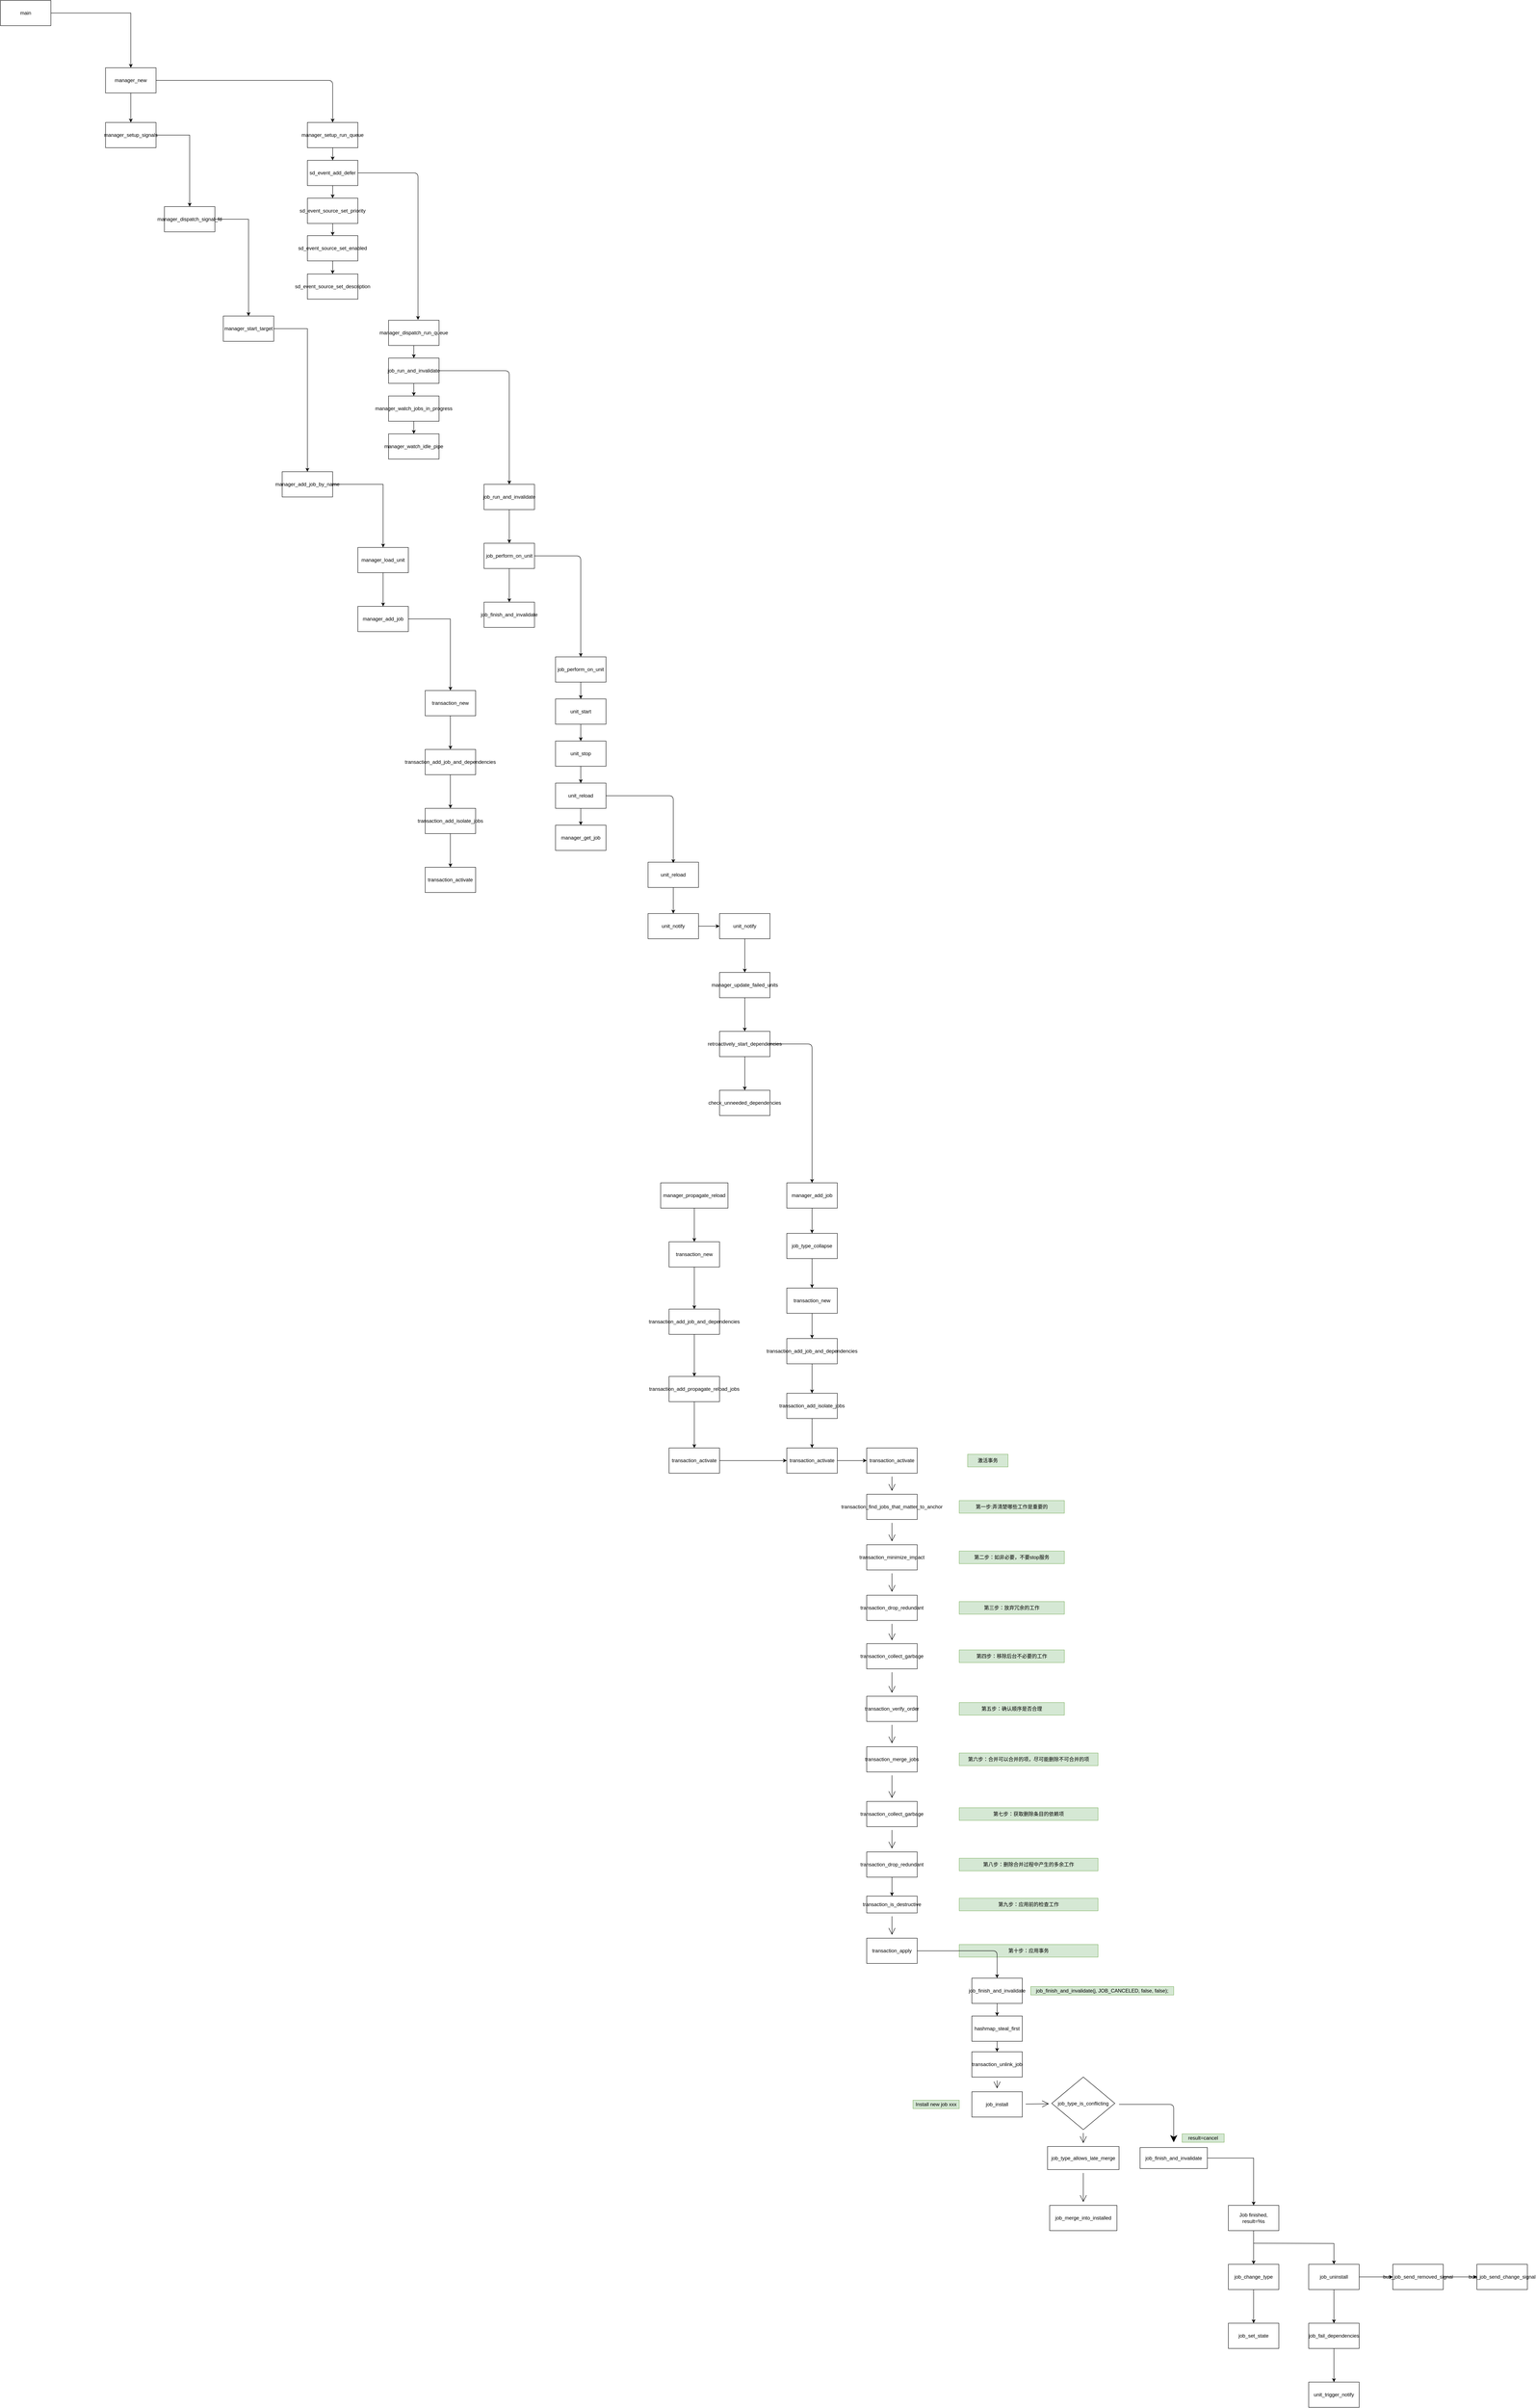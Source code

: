 <mxfile version="15.4.3" type="github">
  <diagram id="u3J0nEyR9mmcrC3utVfK" name="Page-1">
    <mxGraphModel dx="3838" dy="6573" grid="1" gridSize="10" guides="1" tooltips="1" connect="1" arrows="1" fold="1" page="1" pageScale="1" pageWidth="827" pageHeight="1169" math="0" shadow="0">
      <root>
        <mxCell id="0" />
        <mxCell id="1" parent="0" />
        <mxCell id="wi47tMksFWpCLcdsidNM-3" value="" style="edgeStyle=none;curved=1;rounded=0;orthogonalLoop=1;jettySize=auto;html=1;endArrow=open;startSize=14;endSize=14;sourcePerimeterSpacing=8;targetPerimeterSpacing=8;" parent="1" source="wi47tMksFWpCLcdsidNM-1" target="wi47tMksFWpCLcdsidNM-2" edge="1">
          <mxGeometry relative="1" as="geometry" />
        </mxCell>
        <mxCell id="wi47tMksFWpCLcdsidNM-1" value="job_install" style="rounded=0;whiteSpace=wrap;html=1;hachureGap=4;pointerEvents=0;" parent="1" vertex="1">
          <mxGeometry x="440" y="-30" width="120" height="60" as="geometry" />
        </mxCell>
        <mxCell id="wi47tMksFWpCLcdsidNM-39" value="" style="edgeStyle=none;curved=1;rounded=0;orthogonalLoop=1;jettySize=auto;html=1;endArrow=open;startSize=14;endSize=14;sourcePerimeterSpacing=8;targetPerimeterSpacing=8;" parent="1" source="wi47tMksFWpCLcdsidNM-2" target="wi47tMksFWpCLcdsidNM-4" edge="1">
          <mxGeometry relative="1" as="geometry" />
        </mxCell>
        <mxCell id="wi47tMksFWpCLcdsidNM-2" value="job_type_is_conflicting" style="rhombus;whiteSpace=wrap;html=1;rounded=0;hachureGap=4;" parent="1" vertex="1">
          <mxGeometry x="630" y="-65" width="150" height="125" as="geometry" />
        </mxCell>
        <mxCell id="wi47tMksFWpCLcdsidNM-9" value="" style="edgeStyle=none;curved=1;rounded=0;orthogonalLoop=1;jettySize=auto;html=1;endArrow=open;startSize=14;endSize=14;sourcePerimeterSpacing=8;targetPerimeterSpacing=8;" parent="1" source="wi47tMksFWpCLcdsidNM-4" target="wi47tMksFWpCLcdsidNM-8" edge="1">
          <mxGeometry relative="1" as="geometry" />
        </mxCell>
        <mxCell id="wi47tMksFWpCLcdsidNM-4" value="job_type_allows_late_merge" style="whiteSpace=wrap;html=1;rounded=0;hachureGap=4;" parent="1" vertex="1">
          <mxGeometry x="620" y="100" width="170" height="55" as="geometry" />
        </mxCell>
        <mxCell id="fpyFWsjRjBAvYTWWpe3M-3" value="" style="edgeStyle=orthogonalEdgeStyle;rounded=0;orthogonalLoop=1;jettySize=auto;html=1;" edge="1" parent="1" source="wi47tMksFWpCLcdsidNM-6" target="fpyFWsjRjBAvYTWWpe3M-2">
          <mxGeometry relative="1" as="geometry" />
        </mxCell>
        <mxCell id="wi47tMksFWpCLcdsidNM-6" value="&lt;span&gt;job_finish_and_invalidate&lt;/span&gt;" style="whiteSpace=wrap;html=1;rounded=0;hachureGap=4;" parent="1" vertex="1">
          <mxGeometry x="840" y="102.5" width="160" height="50" as="geometry" />
        </mxCell>
        <mxCell id="wi47tMksFWpCLcdsidNM-8" value="job_merge_into_installed" style="whiteSpace=wrap;html=1;rounded=0;hachureGap=4;" parent="1" vertex="1">
          <mxGeometry x="625" y="240" width="160" height="60" as="geometry" />
        </mxCell>
        <mxCell id="wi47tMksFWpCLcdsidNM-10" value="transaction_apply" style="rounded=0;whiteSpace=wrap;html=1;hachureGap=4;pointerEvents=0;" parent="1" vertex="1">
          <mxGeometry x="190" y="-395" width="120" height="60" as="geometry" />
        </mxCell>
        <mxCell id="J5rxAUDVZvESirjsQdw8-9" value="" style="edgeStyle=orthogonalEdgeStyle;rounded=0;orthogonalLoop=1;jettySize=auto;html=1;" parent="1" source="wi47tMksFWpCLcdsidNM-12" target="wi47tMksFWpCLcdsidNM-14" edge="1">
          <mxGeometry relative="1" as="geometry" />
        </mxCell>
        <mxCell id="wi47tMksFWpCLcdsidNM-12" value="hashmap_steal_first" style="rounded=0;whiteSpace=wrap;html=1;hachureGap=4;pointerEvents=0;" parent="1" vertex="1">
          <mxGeometry x="440" y="-210" width="120" height="60" as="geometry" />
        </mxCell>
        <mxCell id="wi47tMksFWpCLcdsidNM-16" value="" style="edgeStyle=none;curved=1;rounded=0;orthogonalLoop=1;jettySize=auto;html=1;endArrow=open;startSize=14;endSize=14;sourcePerimeterSpacing=8;targetPerimeterSpacing=8;" parent="1" source="wi47tMksFWpCLcdsidNM-14" target="wi47tMksFWpCLcdsidNM-1" edge="1">
          <mxGeometry relative="1" as="geometry" />
        </mxCell>
        <mxCell id="wi47tMksFWpCLcdsidNM-14" value="transaction_unlink_job" style="rounded=0;whiteSpace=wrap;html=1;hachureGap=4;pointerEvents=0;" parent="1" vertex="1">
          <mxGeometry x="440" y="-125" width="120" height="60" as="geometry" />
        </mxCell>
        <mxCell id="wi47tMksFWpCLcdsidNM-19" value="" style="edgeStyle=none;curved=1;rounded=0;orthogonalLoop=1;jettySize=auto;html=1;endArrow=open;startSize=14;endSize=14;sourcePerimeterSpacing=8;targetPerimeterSpacing=8;" parent="1" source="wi47tMksFWpCLcdsidNM-17" target="wi47tMksFWpCLcdsidNM-18" edge="1">
          <mxGeometry relative="1" as="geometry" />
        </mxCell>
        <mxCell id="wi47tMksFWpCLcdsidNM-17" value="transaction_activate" style="rounded=0;whiteSpace=wrap;html=1;hachureGap=4;pointerEvents=0;" parent="1" vertex="1">
          <mxGeometry x="190" y="-1560" width="120" height="60" as="geometry" />
        </mxCell>
        <mxCell id="wi47tMksFWpCLcdsidNM-21" value="" style="edgeStyle=none;curved=1;rounded=0;orthogonalLoop=1;jettySize=auto;html=1;endArrow=open;startSize=14;endSize=14;sourcePerimeterSpacing=8;targetPerimeterSpacing=8;" parent="1" source="wi47tMksFWpCLcdsidNM-18" target="wi47tMksFWpCLcdsidNM-20" edge="1">
          <mxGeometry relative="1" as="geometry" />
        </mxCell>
        <mxCell id="wi47tMksFWpCLcdsidNM-18" value="transaction_find_jobs_that_matter_to_anchor" style="rounded=0;whiteSpace=wrap;html=1;hachureGap=4;pointerEvents=0;align=center;" parent="1" vertex="1">
          <mxGeometry x="190" y="-1450" width="120" height="60" as="geometry" />
        </mxCell>
        <mxCell id="wi47tMksFWpCLcdsidNM-24" value="" style="edgeStyle=none;curved=1;rounded=0;orthogonalLoop=1;jettySize=auto;html=1;endArrow=open;startSize=14;endSize=14;sourcePerimeterSpacing=8;targetPerimeterSpacing=8;" parent="1" source="wi47tMksFWpCLcdsidNM-20" target="wi47tMksFWpCLcdsidNM-23" edge="1">
          <mxGeometry relative="1" as="geometry" />
        </mxCell>
        <mxCell id="wi47tMksFWpCLcdsidNM-20" value="transaction_minimize_impact" style="rounded=0;whiteSpace=wrap;html=1;hachureGap=4;pointerEvents=0;align=center;" parent="1" vertex="1">
          <mxGeometry x="190" y="-1330" width="120" height="60" as="geometry" />
        </mxCell>
        <mxCell id="wi47tMksFWpCLcdsidNM-26" value="" style="edgeStyle=none;curved=1;rounded=0;orthogonalLoop=1;jettySize=auto;html=1;endArrow=open;startSize=14;endSize=14;sourcePerimeterSpacing=8;targetPerimeterSpacing=8;" parent="1" source="wi47tMksFWpCLcdsidNM-23" target="wi47tMksFWpCLcdsidNM-25" edge="1">
          <mxGeometry relative="1" as="geometry" />
        </mxCell>
        <mxCell id="wi47tMksFWpCLcdsidNM-23" value="transaction_drop_redundant" style="rounded=0;whiteSpace=wrap;html=1;hachureGap=4;pointerEvents=0;align=center;" parent="1" vertex="1">
          <mxGeometry x="190" y="-1210" width="120" height="60" as="geometry" />
        </mxCell>
        <mxCell id="wi47tMksFWpCLcdsidNM-28" value="" style="edgeStyle=none;curved=1;rounded=0;orthogonalLoop=1;jettySize=auto;html=1;endArrow=open;startSize=14;endSize=14;sourcePerimeterSpacing=8;targetPerimeterSpacing=8;" parent="1" source="wi47tMksFWpCLcdsidNM-25" target="wi47tMksFWpCLcdsidNM-27" edge="1">
          <mxGeometry relative="1" as="geometry" />
        </mxCell>
        <mxCell id="wi47tMksFWpCLcdsidNM-25" value="transaction_collect_garbage" style="rounded=0;whiteSpace=wrap;html=1;hachureGap=4;pointerEvents=0;align=center;" parent="1" vertex="1">
          <mxGeometry x="190" y="-1095" width="120" height="60" as="geometry" />
        </mxCell>
        <mxCell id="wi47tMksFWpCLcdsidNM-30" value="" style="edgeStyle=none;curved=1;rounded=0;orthogonalLoop=1;jettySize=auto;html=1;endArrow=open;startSize=14;endSize=14;sourcePerimeterSpacing=8;targetPerimeterSpacing=8;" parent="1" source="wi47tMksFWpCLcdsidNM-27" target="wi47tMksFWpCLcdsidNM-29" edge="1">
          <mxGeometry relative="1" as="geometry" />
        </mxCell>
        <mxCell id="wi47tMksFWpCLcdsidNM-27" value="transaction_verify_order" style="rounded=0;whiteSpace=wrap;html=1;hachureGap=4;pointerEvents=0;align=center;" parent="1" vertex="1">
          <mxGeometry x="190" y="-970" width="120" height="60" as="geometry" />
        </mxCell>
        <mxCell id="wi47tMksFWpCLcdsidNM-32" value="" style="edgeStyle=none;curved=1;rounded=0;orthogonalLoop=1;jettySize=auto;html=1;endArrow=open;startSize=14;endSize=14;sourcePerimeterSpacing=8;targetPerimeterSpacing=8;" parent="1" source="wi47tMksFWpCLcdsidNM-29" target="wi47tMksFWpCLcdsidNM-31" edge="1">
          <mxGeometry relative="1" as="geometry" />
        </mxCell>
        <mxCell id="wi47tMksFWpCLcdsidNM-29" value="transaction_merge_jobs" style="rounded=0;whiteSpace=wrap;html=1;hachureGap=4;pointerEvents=0;align=center;" parent="1" vertex="1">
          <mxGeometry x="190" y="-850" width="120" height="60" as="geometry" />
        </mxCell>
        <mxCell id="wi47tMksFWpCLcdsidNM-34" value="" style="edgeStyle=none;curved=1;rounded=0;orthogonalLoop=1;jettySize=auto;html=1;endArrow=open;startSize=14;endSize=14;sourcePerimeterSpacing=8;targetPerimeterSpacing=8;" parent="1" source="wi47tMksFWpCLcdsidNM-31" target="wi47tMksFWpCLcdsidNM-33" edge="1">
          <mxGeometry relative="1" as="geometry" />
        </mxCell>
        <mxCell id="wi47tMksFWpCLcdsidNM-31" value="transaction_collect_garbage" style="rounded=0;whiteSpace=wrap;html=1;hachureGap=4;pointerEvents=0;align=center;" parent="1" vertex="1">
          <mxGeometry x="190" y="-720" width="120" height="60" as="geometry" />
        </mxCell>
        <mxCell id="J5rxAUDVZvESirjsQdw8-98" value="" style="edgeStyle=orthogonalEdgeStyle;rounded=0;orthogonalLoop=1;jettySize=auto;html=1;" parent="1" source="wi47tMksFWpCLcdsidNM-33" target="wi47tMksFWpCLcdsidNM-37" edge="1">
          <mxGeometry relative="1" as="geometry" />
        </mxCell>
        <mxCell id="wi47tMksFWpCLcdsidNM-33" value="transaction_drop_redundant" style="rounded=0;whiteSpace=wrap;html=1;hachureGap=4;pointerEvents=0;align=center;" parent="1" vertex="1">
          <mxGeometry x="190" y="-600" width="120" height="60" as="geometry" />
        </mxCell>
        <mxCell id="wi47tMksFWpCLcdsidNM-38" value="" style="edgeStyle=none;curved=1;rounded=0;orthogonalLoop=1;jettySize=auto;html=1;endArrow=open;startSize=14;endSize=14;sourcePerimeterSpacing=8;targetPerimeterSpacing=8;" parent="1" source="wi47tMksFWpCLcdsidNM-37" target="wi47tMksFWpCLcdsidNM-10" edge="1">
          <mxGeometry relative="1" as="geometry" />
        </mxCell>
        <mxCell id="wi47tMksFWpCLcdsidNM-37" value="transaction_is_destructive" style="rounded=0;whiteSpace=wrap;html=1;hachureGap=4;pointerEvents=0;align=center;" parent="1" vertex="1">
          <mxGeometry x="190" y="-495" width="120" height="40" as="geometry" />
        </mxCell>
        <mxCell id="wi47tMksFWpCLcdsidNM-43" value="" style="endArrow=classic;html=1;startSize=14;endSize=14;sourcePerimeterSpacing=8;targetPerimeterSpacing=8;" parent="1" edge="1">
          <mxGeometry width="50" height="50" relative="1" as="geometry">
            <mxPoint x="790" as="sourcePoint" />
            <mxPoint x="920" y="90" as="targetPoint" />
            <Array as="points">
              <mxPoint x="920" />
            </Array>
          </mxGeometry>
        </mxCell>
        <mxCell id="J5rxAUDVZvESirjsQdw8-16" value="" style="edgeStyle=orthogonalEdgeStyle;rounded=0;orthogonalLoop=1;jettySize=auto;html=1;" parent="1" source="wi47tMksFWpCLcdsidNM-44" target="J5rxAUDVZvESirjsQdw8-15" edge="1">
          <mxGeometry relative="1" as="geometry" />
        </mxCell>
        <mxCell id="wi47tMksFWpCLcdsidNM-44" value="manager_add_job" style="rounded=0;whiteSpace=wrap;html=1;hachureGap=4;pointerEvents=0;align=center;" parent="1" vertex="1">
          <mxGeometry y="-2190" width="120" height="60" as="geometry" />
        </mxCell>
        <mxCell id="J5rxAUDVZvESirjsQdw8-3" value="result=cancel" style="text;html=1;strokeColor=#82b366;fillColor=#d5e8d4;align=center;verticalAlign=middle;whiteSpace=wrap;rounded=0;" parent="1" vertex="1">
          <mxGeometry x="940" y="70" width="100" height="20" as="geometry" />
        </mxCell>
        <mxCell id="J5rxAUDVZvESirjsQdw8-4" value="Install new job xxx" style="text;html=1;strokeColor=#82b366;fillColor=#d5e8d4;align=center;verticalAlign=middle;whiteSpace=wrap;rounded=0;" parent="1" vertex="1">
          <mxGeometry x="300" y="-10" width="110" height="20" as="geometry" />
        </mxCell>
        <mxCell id="J5rxAUDVZvESirjsQdw8-5" value="job_finish_and_invalidate" style="rounded=0;whiteSpace=wrap;html=1;" parent="1" vertex="1">
          <mxGeometry x="440" y="-300" width="120" height="60" as="geometry" />
        </mxCell>
        <mxCell id="J5rxAUDVZvESirjsQdw8-11" value="" style="endArrow=classic;html=1;entryX=0.5;entryY=0;entryDx=0;entryDy=0;exitX=0.5;exitY=1;exitDx=0;exitDy=0;" parent="1" source="J5rxAUDVZvESirjsQdw8-5" target="wi47tMksFWpCLcdsidNM-12" edge="1">
          <mxGeometry width="50" height="50" relative="1" as="geometry">
            <mxPoint x="340" y="-180" as="sourcePoint" />
            <mxPoint x="390" y="-230" as="targetPoint" />
          </mxGeometry>
        </mxCell>
        <mxCell id="J5rxAUDVZvESirjsQdw8-12" value="job_finish_and_invalidate(j, JOB_CANCELED, false, false);" style="text;html=1;strokeColor=#82b366;fillColor=#d5e8d4;align=center;verticalAlign=middle;whiteSpace=wrap;rounded=0;" parent="1" vertex="1">
          <mxGeometry x="580" y="-280" width="340" height="20" as="geometry" />
        </mxCell>
        <mxCell id="J5rxAUDVZvESirjsQdw8-27" value="" style="edgeStyle=orthogonalEdgeStyle;rounded=0;orthogonalLoop=1;jettySize=auto;html=1;" parent="1" source="J5rxAUDVZvESirjsQdw8-14" target="J5rxAUDVZvESirjsQdw8-26" edge="1">
          <mxGeometry relative="1" as="geometry" />
        </mxCell>
        <mxCell id="J5rxAUDVZvESirjsQdw8-14" value="manager_propagate_reload" style="rounded=0;whiteSpace=wrap;html=1;" parent="1" vertex="1">
          <mxGeometry x="-300" y="-2190" width="160" height="60" as="geometry" />
        </mxCell>
        <mxCell id="J5rxAUDVZvESirjsQdw8-18" value="" style="edgeStyle=orthogonalEdgeStyle;rounded=0;orthogonalLoop=1;jettySize=auto;html=1;" parent="1" source="J5rxAUDVZvESirjsQdw8-15" target="J5rxAUDVZvESirjsQdw8-17" edge="1">
          <mxGeometry relative="1" as="geometry" />
        </mxCell>
        <mxCell id="J5rxAUDVZvESirjsQdw8-15" value="job_type_collapse" style="whiteSpace=wrap;html=1;rounded=0;hachureGap=4;" parent="1" vertex="1">
          <mxGeometry y="-2070" width="120" height="60" as="geometry" />
        </mxCell>
        <mxCell id="J5rxAUDVZvESirjsQdw8-20" value="" style="edgeStyle=orthogonalEdgeStyle;rounded=0;orthogonalLoop=1;jettySize=auto;html=1;" parent="1" source="J5rxAUDVZvESirjsQdw8-17" target="J5rxAUDVZvESirjsQdw8-19" edge="1">
          <mxGeometry relative="1" as="geometry" />
        </mxCell>
        <mxCell id="J5rxAUDVZvESirjsQdw8-17" value="transaction_new" style="whiteSpace=wrap;html=1;rounded=0;hachureGap=4;" parent="1" vertex="1">
          <mxGeometry y="-1940" width="120" height="60" as="geometry" />
        </mxCell>
        <mxCell id="J5rxAUDVZvESirjsQdw8-22" value="" style="edgeStyle=orthogonalEdgeStyle;rounded=0;orthogonalLoop=1;jettySize=auto;html=1;" parent="1" source="J5rxAUDVZvESirjsQdw8-19" target="J5rxAUDVZvESirjsQdw8-21" edge="1">
          <mxGeometry relative="1" as="geometry" />
        </mxCell>
        <mxCell id="J5rxAUDVZvESirjsQdw8-19" value="transaction_add_job_and_dependencies" style="whiteSpace=wrap;html=1;rounded=0;hachureGap=4;" parent="1" vertex="1">
          <mxGeometry y="-1820" width="120" height="60" as="geometry" />
        </mxCell>
        <mxCell id="J5rxAUDVZvESirjsQdw8-24" value="" style="edgeStyle=orthogonalEdgeStyle;rounded=0;orthogonalLoop=1;jettySize=auto;html=1;" parent="1" source="J5rxAUDVZvESirjsQdw8-21" target="J5rxAUDVZvESirjsQdw8-23" edge="1">
          <mxGeometry relative="1" as="geometry" />
        </mxCell>
        <mxCell id="J5rxAUDVZvESirjsQdw8-21" value="transaction_add_isolate_jobs" style="whiteSpace=wrap;html=1;rounded=0;hachureGap=4;" parent="1" vertex="1">
          <mxGeometry y="-1690" width="120" height="60" as="geometry" />
        </mxCell>
        <mxCell id="J5rxAUDVZvESirjsQdw8-25" value="" style="edgeStyle=orthogonalEdgeStyle;rounded=0;orthogonalLoop=1;jettySize=auto;html=1;" parent="1" source="J5rxAUDVZvESirjsQdw8-23" target="wi47tMksFWpCLcdsidNM-17" edge="1">
          <mxGeometry relative="1" as="geometry" />
        </mxCell>
        <mxCell id="J5rxAUDVZvESirjsQdw8-23" value="transaction_activate" style="whiteSpace=wrap;html=1;rounded=0;hachureGap=4;" parent="1" vertex="1">
          <mxGeometry y="-1560" width="120" height="60" as="geometry" />
        </mxCell>
        <mxCell id="J5rxAUDVZvESirjsQdw8-29" value="" style="edgeStyle=orthogonalEdgeStyle;rounded=0;orthogonalLoop=1;jettySize=auto;html=1;" parent="1" source="J5rxAUDVZvESirjsQdw8-26" target="J5rxAUDVZvESirjsQdw8-28" edge="1">
          <mxGeometry relative="1" as="geometry" />
        </mxCell>
        <mxCell id="J5rxAUDVZvESirjsQdw8-26" value="transaction_new" style="whiteSpace=wrap;html=1;rounded=0;" parent="1" vertex="1">
          <mxGeometry x="-280" y="-2050" width="120" height="60" as="geometry" />
        </mxCell>
        <mxCell id="J5rxAUDVZvESirjsQdw8-31" value="" style="edgeStyle=orthogonalEdgeStyle;rounded=0;orthogonalLoop=1;jettySize=auto;html=1;" parent="1" source="J5rxAUDVZvESirjsQdw8-28" target="J5rxAUDVZvESirjsQdw8-30" edge="1">
          <mxGeometry relative="1" as="geometry" />
        </mxCell>
        <mxCell id="J5rxAUDVZvESirjsQdw8-28" value="transaction_add_job_and_dependencies" style="whiteSpace=wrap;html=1;rounded=0;" parent="1" vertex="1">
          <mxGeometry x="-280" y="-1890" width="120" height="60" as="geometry" />
        </mxCell>
        <mxCell id="J5rxAUDVZvESirjsQdw8-33" value="" style="edgeStyle=orthogonalEdgeStyle;rounded=0;orthogonalLoop=1;jettySize=auto;html=1;" parent="1" source="J5rxAUDVZvESirjsQdw8-30" target="J5rxAUDVZvESirjsQdw8-32" edge="1">
          <mxGeometry relative="1" as="geometry" />
        </mxCell>
        <mxCell id="J5rxAUDVZvESirjsQdw8-30" value="transaction_add_propagate_reload_jobs" style="whiteSpace=wrap;html=1;rounded=0;" parent="1" vertex="1">
          <mxGeometry x="-280" y="-1730" width="120" height="60" as="geometry" />
        </mxCell>
        <mxCell id="J5rxAUDVZvESirjsQdw8-32" value="transaction_activate" style="whiteSpace=wrap;html=1;rounded=0;" parent="1" vertex="1">
          <mxGeometry x="-280" y="-1560" width="120" height="60" as="geometry" />
        </mxCell>
        <mxCell id="J5rxAUDVZvESirjsQdw8-34" value="" style="endArrow=classic;html=1;exitX=1;exitY=0.5;exitDx=0;exitDy=0;entryX=0;entryY=0.5;entryDx=0;entryDy=0;" parent="1" source="J5rxAUDVZvESirjsQdw8-32" target="J5rxAUDVZvESirjsQdw8-23" edge="1">
          <mxGeometry width="50" height="50" relative="1" as="geometry">
            <mxPoint x="30" y="-1570" as="sourcePoint" />
            <mxPoint x="80" y="-1620" as="targetPoint" />
          </mxGeometry>
        </mxCell>
        <mxCell id="J5rxAUDVZvESirjsQdw8-37" value="" style="edgeStyle=orthogonalEdgeStyle;rounded=0;orthogonalLoop=1;jettySize=auto;html=1;" parent="1" source="J5rxAUDVZvESirjsQdw8-35" target="J5rxAUDVZvESirjsQdw8-36" edge="1">
          <mxGeometry relative="1" as="geometry" />
        </mxCell>
        <mxCell id="J5rxAUDVZvESirjsQdw8-35" value="unit_notify" style="rounded=0;whiteSpace=wrap;html=1;" parent="1" vertex="1">
          <mxGeometry x="-160" y="-2830" width="120" height="60" as="geometry" />
        </mxCell>
        <mxCell id="J5rxAUDVZvESirjsQdw8-39" value="" style="edgeStyle=orthogonalEdgeStyle;rounded=0;orthogonalLoop=1;jettySize=auto;html=1;" parent="1" source="J5rxAUDVZvESirjsQdw8-36" target="J5rxAUDVZvESirjsQdw8-38" edge="1">
          <mxGeometry relative="1" as="geometry" />
        </mxCell>
        <mxCell id="J5rxAUDVZvESirjsQdw8-36" value="manager_update_failed_units" style="whiteSpace=wrap;html=1;rounded=0;" parent="1" vertex="1">
          <mxGeometry x="-160" y="-2690" width="120" height="60" as="geometry" />
        </mxCell>
        <mxCell id="J5rxAUDVZvESirjsQdw8-41" value="" style="edgeStyle=orthogonalEdgeStyle;rounded=0;orthogonalLoop=1;jettySize=auto;html=1;" parent="1" source="J5rxAUDVZvESirjsQdw8-38" target="J5rxAUDVZvESirjsQdw8-40" edge="1">
          <mxGeometry relative="1" as="geometry" />
        </mxCell>
        <mxCell id="J5rxAUDVZvESirjsQdw8-38" value="retroactively_start_dependencies" style="whiteSpace=wrap;html=1;rounded=0;" parent="1" vertex="1">
          <mxGeometry x="-160" y="-2550" width="120" height="60" as="geometry" />
        </mxCell>
        <mxCell id="J5rxAUDVZvESirjsQdw8-40" value="check_unneeded_dependencies" style="whiteSpace=wrap;html=1;rounded=0;" parent="1" vertex="1">
          <mxGeometry x="-160" y="-2410" width="120" height="60" as="geometry" />
        </mxCell>
        <mxCell id="J5rxAUDVZvESirjsQdw8-42" value="" style="endArrow=classic;html=1;exitX=1;exitY=0.5;exitDx=0;exitDy=0;entryX=0.5;entryY=0;entryDx=0;entryDy=0;" parent="1" source="J5rxAUDVZvESirjsQdw8-38" target="wi47tMksFWpCLcdsidNM-44" edge="1">
          <mxGeometry width="50" height="50" relative="1" as="geometry">
            <mxPoint x="110" y="-2410" as="sourcePoint" />
            <mxPoint x="160" y="-2460" as="targetPoint" />
            <Array as="points">
              <mxPoint x="60" y="-2520" />
            </Array>
          </mxGeometry>
        </mxCell>
        <mxCell id="J5rxAUDVZvESirjsQdw8-45" value="" style="edgeStyle=orthogonalEdgeStyle;rounded=0;orthogonalLoop=1;jettySize=auto;html=1;" parent="1" source="J5rxAUDVZvESirjsQdw8-43" target="J5rxAUDVZvESirjsQdw8-44" edge="1">
          <mxGeometry relative="1" as="geometry" />
        </mxCell>
        <mxCell id="J5rxAUDVZvESirjsQdw8-43" value="unit_reload" style="rounded=0;whiteSpace=wrap;html=1;" parent="1" vertex="1">
          <mxGeometry x="-330" y="-2952" width="120" height="60" as="geometry" />
        </mxCell>
        <mxCell id="J5rxAUDVZvESirjsQdw8-46" value="" style="edgeStyle=orthogonalEdgeStyle;rounded=0;orthogonalLoop=1;jettySize=auto;html=1;" parent="1" source="J5rxAUDVZvESirjsQdw8-44" target="J5rxAUDVZvESirjsQdw8-35" edge="1">
          <mxGeometry relative="1" as="geometry" />
        </mxCell>
        <mxCell id="J5rxAUDVZvESirjsQdw8-44" value="unit_notify" style="whiteSpace=wrap;html=1;rounded=0;" parent="1" vertex="1">
          <mxGeometry x="-330" y="-2830" width="120" height="60" as="geometry" />
        </mxCell>
        <mxCell id="J5rxAUDVZvESirjsQdw8-49" value="" style="edgeStyle=orthogonalEdgeStyle;rounded=0;orthogonalLoop=1;jettySize=auto;html=1;" parent="1" source="J5rxAUDVZvESirjsQdw8-47" target="J5rxAUDVZvESirjsQdw8-48" edge="1">
          <mxGeometry relative="1" as="geometry" />
        </mxCell>
        <mxCell id="J5rxAUDVZvESirjsQdw8-47" value="job_perform_on_unit" style="rounded=0;whiteSpace=wrap;html=1;" parent="1" vertex="1">
          <mxGeometry x="-550" y="-3440" width="120" height="60" as="geometry" />
        </mxCell>
        <mxCell id="J5rxAUDVZvESirjsQdw8-51" value="" style="edgeStyle=orthogonalEdgeStyle;rounded=0;orthogonalLoop=1;jettySize=auto;html=1;" parent="1" source="J5rxAUDVZvESirjsQdw8-48" target="J5rxAUDVZvESirjsQdw8-50" edge="1">
          <mxGeometry relative="1" as="geometry" />
        </mxCell>
        <mxCell id="J5rxAUDVZvESirjsQdw8-48" value="unit_start" style="rounded=0;whiteSpace=wrap;html=1;" parent="1" vertex="1">
          <mxGeometry x="-550" y="-3340" width="120" height="60" as="geometry" />
        </mxCell>
        <mxCell id="J5rxAUDVZvESirjsQdw8-53" value="" style="edgeStyle=orthogonalEdgeStyle;rounded=0;orthogonalLoop=1;jettySize=auto;html=1;" parent="1" source="J5rxAUDVZvESirjsQdw8-50" target="J5rxAUDVZvESirjsQdw8-52" edge="1">
          <mxGeometry relative="1" as="geometry" />
        </mxCell>
        <mxCell id="J5rxAUDVZvESirjsQdw8-50" value="unit_stop" style="whiteSpace=wrap;html=1;rounded=0;" parent="1" vertex="1">
          <mxGeometry x="-550" y="-3240" width="120" height="60" as="geometry" />
        </mxCell>
        <mxCell id="J5rxAUDVZvESirjsQdw8-55" value="" style="edgeStyle=orthogonalEdgeStyle;rounded=0;orthogonalLoop=1;jettySize=auto;html=1;" parent="1" source="J5rxAUDVZvESirjsQdw8-52" target="J5rxAUDVZvESirjsQdw8-54" edge="1">
          <mxGeometry relative="1" as="geometry" />
        </mxCell>
        <mxCell id="J5rxAUDVZvESirjsQdw8-52" value="unit_reload" style="whiteSpace=wrap;html=1;rounded=0;" parent="1" vertex="1">
          <mxGeometry x="-550" y="-3140" width="120" height="60" as="geometry" />
        </mxCell>
        <mxCell id="J5rxAUDVZvESirjsQdw8-54" value="manager_get_job" style="whiteSpace=wrap;html=1;rounded=0;" parent="1" vertex="1">
          <mxGeometry x="-550" y="-3040" width="120" height="60" as="geometry" />
        </mxCell>
        <mxCell id="J5rxAUDVZvESirjsQdw8-56" value="" style="endArrow=classic;html=1;exitX=1;exitY=0.5;exitDx=0;exitDy=0;entryX=0.5;entryY=0.033;entryDx=0;entryDy=0;entryPerimeter=0;" parent="1" source="J5rxAUDVZvESirjsQdw8-52" target="J5rxAUDVZvESirjsQdw8-43" edge="1">
          <mxGeometry width="50" height="50" relative="1" as="geometry">
            <mxPoint x="-500" y="-3100" as="sourcePoint" />
            <mxPoint x="-450" y="-3150" as="targetPoint" />
            <Array as="points">
              <mxPoint x="-270" y="-3110" />
            </Array>
          </mxGeometry>
        </mxCell>
        <mxCell id="J5rxAUDVZvESirjsQdw8-59" value="" style="edgeStyle=orthogonalEdgeStyle;rounded=0;orthogonalLoop=1;jettySize=auto;html=1;" parent="1" source="J5rxAUDVZvESirjsQdw8-57" target="J5rxAUDVZvESirjsQdw8-58" edge="1">
          <mxGeometry relative="1" as="geometry" />
        </mxCell>
        <mxCell id="J5rxAUDVZvESirjsQdw8-57" value="job_run_and_invalidate" style="rounded=0;whiteSpace=wrap;html=1;" parent="1" vertex="1">
          <mxGeometry x="-720" y="-3850" width="120" height="60" as="geometry" />
        </mxCell>
        <mxCell id="J5rxAUDVZvESirjsQdw8-61" value="" style="edgeStyle=orthogonalEdgeStyle;rounded=0;orthogonalLoop=1;jettySize=auto;html=1;" parent="1" source="J5rxAUDVZvESirjsQdw8-58" target="J5rxAUDVZvESirjsQdw8-60" edge="1">
          <mxGeometry relative="1" as="geometry" />
        </mxCell>
        <mxCell id="J5rxAUDVZvESirjsQdw8-58" value="job_perform_on_unit" style="whiteSpace=wrap;html=1;rounded=0;" parent="1" vertex="1">
          <mxGeometry x="-720" y="-3710" width="120" height="60" as="geometry" />
        </mxCell>
        <mxCell id="J5rxAUDVZvESirjsQdw8-60" value="job_finish_and_invalidate" style="whiteSpace=wrap;html=1;rounded=0;" parent="1" vertex="1">
          <mxGeometry x="-720" y="-3570" width="120" height="60" as="geometry" />
        </mxCell>
        <mxCell id="J5rxAUDVZvESirjsQdw8-62" value="" style="endArrow=classic;html=1;exitX=1;exitY=0.5;exitDx=0;exitDy=0;entryX=0.5;entryY=0;entryDx=0;entryDy=0;" parent="1" source="J5rxAUDVZvESirjsQdw8-58" target="J5rxAUDVZvESirjsQdw8-47" edge="1">
          <mxGeometry width="50" height="50" relative="1" as="geometry">
            <mxPoint x="-510" y="-3680" as="sourcePoint" />
            <mxPoint x="-460" y="-3730" as="targetPoint" />
            <Array as="points">
              <mxPoint x="-490" y="-3680" />
            </Array>
          </mxGeometry>
        </mxCell>
        <mxCell id="J5rxAUDVZvESirjsQdw8-66" value="" style="edgeStyle=orthogonalEdgeStyle;rounded=0;orthogonalLoop=1;jettySize=auto;html=1;" parent="1" source="J5rxAUDVZvESirjsQdw8-64" target="J5rxAUDVZvESirjsQdw8-65" edge="1">
          <mxGeometry relative="1" as="geometry" />
        </mxCell>
        <mxCell id="J5rxAUDVZvESirjsQdw8-64" value="manager_dispatch_run_queue" style="rounded=0;whiteSpace=wrap;html=1;" parent="1" vertex="1">
          <mxGeometry x="-947" y="-4240" width="120" height="60" as="geometry" />
        </mxCell>
        <mxCell id="J5rxAUDVZvESirjsQdw8-68" value="" style="edgeStyle=orthogonalEdgeStyle;rounded=0;orthogonalLoop=1;jettySize=auto;html=1;" parent="1" source="J5rxAUDVZvESirjsQdw8-65" target="J5rxAUDVZvESirjsQdw8-67" edge="1">
          <mxGeometry relative="1" as="geometry" />
        </mxCell>
        <mxCell id="J5rxAUDVZvESirjsQdw8-65" value="job_run_and_invalidate" style="whiteSpace=wrap;html=1;rounded=0;" parent="1" vertex="1">
          <mxGeometry x="-947" y="-4150" width="120" height="60" as="geometry" />
        </mxCell>
        <mxCell id="J5rxAUDVZvESirjsQdw8-70" value="" style="edgeStyle=orthogonalEdgeStyle;rounded=0;orthogonalLoop=1;jettySize=auto;html=1;" parent="1" source="J5rxAUDVZvESirjsQdw8-67" target="J5rxAUDVZvESirjsQdw8-69" edge="1">
          <mxGeometry relative="1" as="geometry" />
        </mxCell>
        <mxCell id="J5rxAUDVZvESirjsQdw8-67" value="manager_watch_jobs_in_progress" style="whiteSpace=wrap;html=1;rounded=0;" parent="1" vertex="1">
          <mxGeometry x="-947" y="-4060" width="120" height="60" as="geometry" />
        </mxCell>
        <mxCell id="J5rxAUDVZvESirjsQdw8-69" value="manager_watch_idle_pipe" style="whiteSpace=wrap;html=1;rounded=0;" parent="1" vertex="1">
          <mxGeometry x="-947" y="-3970" width="120" height="60" as="geometry" />
        </mxCell>
        <mxCell id="J5rxAUDVZvESirjsQdw8-71" value="" style="endArrow=classic;html=1;exitX=1;exitY=0.5;exitDx=0;exitDy=0;entryX=0.5;entryY=0;entryDx=0;entryDy=0;" parent="1" source="J5rxAUDVZvESirjsQdw8-65" target="J5rxAUDVZvESirjsQdw8-57" edge="1">
          <mxGeometry width="50" height="50" relative="1" as="geometry">
            <mxPoint x="-790" y="-4000" as="sourcePoint" />
            <mxPoint x="-740" y="-4050" as="targetPoint" />
            <Array as="points">
              <mxPoint x="-660" y="-4120" />
            </Array>
          </mxGeometry>
        </mxCell>
        <mxCell id="J5rxAUDVZvESirjsQdw8-74" value="" style="edgeStyle=orthogonalEdgeStyle;rounded=0;orthogonalLoop=1;jettySize=auto;html=1;" parent="1" source="J5rxAUDVZvESirjsQdw8-72" target="J5rxAUDVZvESirjsQdw8-73" edge="1">
          <mxGeometry relative="1" as="geometry" />
        </mxCell>
        <mxCell id="J5rxAUDVZvESirjsQdw8-72" value="manager_setup_run_queue" style="rounded=0;whiteSpace=wrap;html=1;" parent="1" vertex="1">
          <mxGeometry x="-1140" y="-4710" width="120" height="60" as="geometry" />
        </mxCell>
        <mxCell id="J5rxAUDVZvESirjsQdw8-78" value="" style="edgeStyle=orthogonalEdgeStyle;rounded=0;orthogonalLoop=1;jettySize=auto;html=1;" parent="1" source="J5rxAUDVZvESirjsQdw8-73" target="J5rxAUDVZvESirjsQdw8-77" edge="1">
          <mxGeometry relative="1" as="geometry" />
        </mxCell>
        <mxCell id="J5rxAUDVZvESirjsQdw8-73" value="sd_event_add_defer" style="whiteSpace=wrap;html=1;rounded=0;" parent="1" vertex="1">
          <mxGeometry x="-1140" y="-4620" width="120" height="60" as="geometry" />
        </mxCell>
        <mxCell id="J5rxAUDVZvESirjsQdw8-80" value="" style="edgeStyle=orthogonalEdgeStyle;rounded=0;orthogonalLoop=1;jettySize=auto;html=1;" parent="1" source="J5rxAUDVZvESirjsQdw8-77" target="J5rxAUDVZvESirjsQdw8-79" edge="1">
          <mxGeometry relative="1" as="geometry" />
        </mxCell>
        <mxCell id="J5rxAUDVZvESirjsQdw8-77" value="sd_event_source_set_priority" style="whiteSpace=wrap;html=1;rounded=0;" parent="1" vertex="1">
          <mxGeometry x="-1140" y="-4530" width="120" height="60" as="geometry" />
        </mxCell>
        <mxCell id="J5rxAUDVZvESirjsQdw8-82" value="" style="edgeStyle=orthogonalEdgeStyle;rounded=0;orthogonalLoop=1;jettySize=auto;html=1;" parent="1" source="J5rxAUDVZvESirjsQdw8-79" target="J5rxAUDVZvESirjsQdw8-81" edge="1">
          <mxGeometry relative="1" as="geometry" />
        </mxCell>
        <mxCell id="J5rxAUDVZvESirjsQdw8-79" value="sd_event_source_set_enabled" style="whiteSpace=wrap;html=1;rounded=0;" parent="1" vertex="1">
          <mxGeometry x="-1140" y="-4441" width="120" height="60" as="geometry" />
        </mxCell>
        <mxCell id="J5rxAUDVZvESirjsQdw8-81" value="sd_event_source_set_description" style="whiteSpace=wrap;html=1;rounded=0;" parent="1" vertex="1">
          <mxGeometry x="-1140" y="-4350" width="120" height="60" as="geometry" />
        </mxCell>
        <mxCell id="J5rxAUDVZvESirjsQdw8-83" value="" style="endArrow=classic;html=1;entryX=0.583;entryY=-0.017;entryDx=0;entryDy=0;entryPerimeter=0;exitX=1;exitY=0.5;exitDx=0;exitDy=0;" parent="1" source="J5rxAUDVZvESirjsQdw8-73" target="J5rxAUDVZvESirjsQdw8-64" edge="1">
          <mxGeometry width="50" height="50" relative="1" as="geometry">
            <mxPoint x="-940" y="-4430" as="sourcePoint" />
            <mxPoint x="-890" y="-4480" as="targetPoint" />
            <Array as="points">
              <mxPoint x="-877" y="-4590" />
            </Array>
          </mxGeometry>
        </mxCell>
        <mxCell id="fpyFWsjRjBAvYTWWpe3M-19" value="" style="edgeStyle=orthogonalEdgeStyle;rounded=0;orthogonalLoop=1;jettySize=auto;html=1;" edge="1" parent="1" source="J5rxAUDVZvESirjsQdw8-84" target="fpyFWsjRjBAvYTWWpe3M-18">
          <mxGeometry relative="1" as="geometry" />
        </mxCell>
        <mxCell id="J5rxAUDVZvESirjsQdw8-84" value="manager_new" style="rounded=0;whiteSpace=wrap;html=1;" parent="1" vertex="1">
          <mxGeometry x="-1620" y="-4840" width="120" height="60" as="geometry" />
        </mxCell>
        <mxCell id="J5rxAUDVZvESirjsQdw8-85" value="" style="endArrow=classic;html=1;entryX=0.5;entryY=0;entryDx=0;entryDy=0;exitX=1;exitY=0.5;exitDx=0;exitDy=0;" parent="1" source="J5rxAUDVZvESirjsQdw8-84" target="J5rxAUDVZvESirjsQdw8-72" edge="1">
          <mxGeometry width="50" height="50" relative="1" as="geometry">
            <mxPoint x="-1280" y="-4750" as="sourcePoint" />
            <mxPoint x="-1230" y="-4800" as="targetPoint" />
            <Array as="points">
              <mxPoint x="-1080" y="-4810" />
            </Array>
          </mxGeometry>
        </mxCell>
        <mxCell id="fpyFWsjRjBAvYTWWpe3M-21" value="" style="edgeStyle=orthogonalEdgeStyle;rounded=0;orthogonalLoop=1;jettySize=auto;html=1;entryX=0.5;entryY=0;entryDx=0;entryDy=0;" edge="1" parent="1" source="J5rxAUDVZvESirjsQdw8-86" target="J5rxAUDVZvESirjsQdw8-84">
          <mxGeometry relative="1" as="geometry" />
        </mxCell>
        <mxCell id="J5rxAUDVZvESirjsQdw8-86" value="main" style="rounded=0;whiteSpace=wrap;html=1;" parent="1" vertex="1">
          <mxGeometry x="-1870" y="-5000" width="120" height="60" as="geometry" />
        </mxCell>
        <mxCell id="J5rxAUDVZvESirjsQdw8-88" value="激活事务" style="text;html=1;strokeColor=#82b366;fillColor=#d5e8d4;align=center;verticalAlign=middle;whiteSpace=wrap;rounded=0;" parent="1" vertex="1">
          <mxGeometry x="430" y="-1545" width="96" height="30" as="geometry" />
        </mxCell>
        <mxCell id="J5rxAUDVZvESirjsQdw8-89" value="第一步:弄清楚哪些工作是重要的" style="text;html=1;strokeColor=#82b366;fillColor=#d5e8d4;align=center;verticalAlign=middle;whiteSpace=wrap;rounded=0;" parent="1" vertex="1">
          <mxGeometry x="410" y="-1435" width="250" height="30" as="geometry" />
        </mxCell>
        <mxCell id="J5rxAUDVZvESirjsQdw8-90" value="第二步：如非必要，不要stop服务" style="text;html=1;strokeColor=#82b366;fillColor=#d5e8d4;align=center;verticalAlign=middle;whiteSpace=wrap;rounded=0;" parent="1" vertex="1">
          <mxGeometry x="410" y="-1315" width="250" height="30" as="geometry" />
        </mxCell>
        <mxCell id="J5rxAUDVZvESirjsQdw8-91" value="第三步：放弃冗余的工作" style="text;html=1;strokeColor=#82b366;fillColor=#d5e8d4;align=center;verticalAlign=middle;whiteSpace=wrap;rounded=0;" parent="1" vertex="1">
          <mxGeometry x="410" y="-1195" width="250" height="30" as="geometry" />
        </mxCell>
        <mxCell id="J5rxAUDVZvESirjsQdw8-92" value="第四步：移除后台不必要的工作" style="text;html=1;strokeColor=#82b366;fillColor=#d5e8d4;align=center;verticalAlign=middle;whiteSpace=wrap;rounded=0;" parent="1" vertex="1">
          <mxGeometry x="410" y="-1080" width="250" height="30" as="geometry" />
        </mxCell>
        <mxCell id="J5rxAUDVZvESirjsQdw8-93" value="第五步：确认顺序是否合理" style="text;html=1;strokeColor=#82b366;fillColor=#d5e8d4;align=center;verticalAlign=middle;whiteSpace=wrap;rounded=0;" parent="1" vertex="1">
          <mxGeometry x="410" y="-955" width="250" height="30" as="geometry" />
        </mxCell>
        <mxCell id="J5rxAUDVZvESirjsQdw8-94" value="第六步：合并可以合并的项，尽可能删除不可合并的项" style="text;html=1;strokeColor=#82b366;fillColor=#d5e8d4;align=center;verticalAlign=middle;whiteSpace=wrap;rounded=0;" parent="1" vertex="1">
          <mxGeometry x="410" y="-835" width="330" height="30" as="geometry" />
        </mxCell>
        <mxCell id="J5rxAUDVZvESirjsQdw8-95" value="第七步：获取删除条目的依赖项" style="text;html=1;strokeColor=#82b366;fillColor=#d5e8d4;align=center;verticalAlign=middle;whiteSpace=wrap;rounded=0;" parent="1" vertex="1">
          <mxGeometry x="410" y="-705" width="330" height="30" as="geometry" />
        </mxCell>
        <mxCell id="J5rxAUDVZvESirjsQdw8-96" value="第八步：删除合并过程中产生的多余工作" style="text;html=1;strokeColor=#82b366;fillColor=#d5e8d4;align=center;verticalAlign=middle;whiteSpace=wrap;rounded=0;" parent="1" vertex="1">
          <mxGeometry x="410" y="-585" width="330" height="30" as="geometry" />
        </mxCell>
        <mxCell id="J5rxAUDVZvESirjsQdw8-97" value="第九步：应用前的检查工作" style="text;html=1;strokeColor=#82b366;fillColor=#d5e8d4;align=center;verticalAlign=middle;whiteSpace=wrap;rounded=0;" parent="1" vertex="1">
          <mxGeometry x="410" y="-490" width="330" height="30" as="geometry" />
        </mxCell>
        <mxCell id="J5rxAUDVZvESirjsQdw8-100" value="第十步：应用事务" style="text;html=1;strokeColor=#82b366;fillColor=#d5e8d4;align=center;verticalAlign=middle;whiteSpace=wrap;rounded=0;" parent="1" vertex="1">
          <mxGeometry x="410" y="-380" width="330" height="30" as="geometry" />
        </mxCell>
        <mxCell id="J5rxAUDVZvESirjsQdw8-102" value="" style="endArrow=classic;html=1;exitX=1;exitY=0.5;exitDx=0;exitDy=0;" parent="1" source="wi47tMksFWpCLcdsidNM-10" edge="1">
          <mxGeometry width="50" height="50" relative="1" as="geometry">
            <mxPoint x="360" y="-300" as="sourcePoint" />
            <mxPoint x="500" y="-300" as="targetPoint" />
            <Array as="points">
              <mxPoint x="500" y="-365" />
            </Array>
          </mxGeometry>
        </mxCell>
        <mxCell id="fpyFWsjRjBAvYTWWpe3M-5" value="" style="edgeStyle=orthogonalEdgeStyle;rounded=0;orthogonalLoop=1;jettySize=auto;html=1;" edge="1" parent="1" source="fpyFWsjRjBAvYTWWpe3M-2" target="fpyFWsjRjBAvYTWWpe3M-4">
          <mxGeometry relative="1" as="geometry" />
        </mxCell>
        <mxCell id="fpyFWsjRjBAvYTWWpe3M-9" value="" style="edgeStyle=orthogonalEdgeStyle;rounded=0;orthogonalLoop=1;jettySize=auto;html=1;" edge="1" parent="1" target="fpyFWsjRjBAvYTWWpe3M-8">
          <mxGeometry relative="1" as="geometry">
            <mxPoint x="1110" y="330" as="sourcePoint" />
          </mxGeometry>
        </mxCell>
        <mxCell id="fpyFWsjRjBAvYTWWpe3M-2" value="Job finished, result=%s" style="whiteSpace=wrap;html=1;rounded=0;hachureGap=4;" vertex="1" parent="1">
          <mxGeometry x="1050" y="240" width="120" height="60" as="geometry" />
        </mxCell>
        <mxCell id="fpyFWsjRjBAvYTWWpe3M-7" value="" style="edgeStyle=orthogonalEdgeStyle;rounded=0;orthogonalLoop=1;jettySize=auto;html=1;" edge="1" parent="1" source="fpyFWsjRjBAvYTWWpe3M-4" target="fpyFWsjRjBAvYTWWpe3M-6">
          <mxGeometry relative="1" as="geometry" />
        </mxCell>
        <mxCell id="fpyFWsjRjBAvYTWWpe3M-4" value="job_change_type" style="whiteSpace=wrap;html=1;rounded=0;hachureGap=4;" vertex="1" parent="1">
          <mxGeometry x="1050" y="380" width="120" height="60" as="geometry" />
        </mxCell>
        <mxCell id="fpyFWsjRjBAvYTWWpe3M-6" value="job_set_state" style="whiteSpace=wrap;html=1;rounded=0;hachureGap=4;" vertex="1" parent="1">
          <mxGeometry x="1050" y="520" width="120" height="60" as="geometry" />
        </mxCell>
        <mxCell id="fpyFWsjRjBAvYTWWpe3M-11" value="" style="edgeStyle=orthogonalEdgeStyle;rounded=0;orthogonalLoop=1;jettySize=auto;html=1;" edge="1" parent="1" source="fpyFWsjRjBAvYTWWpe3M-8" target="fpyFWsjRjBAvYTWWpe3M-10">
          <mxGeometry relative="1" as="geometry" />
        </mxCell>
        <mxCell id="fpyFWsjRjBAvYTWWpe3M-15" value="" style="edgeStyle=orthogonalEdgeStyle;rounded=0;orthogonalLoop=1;jettySize=auto;html=1;" edge="1" parent="1" source="fpyFWsjRjBAvYTWWpe3M-8" target="fpyFWsjRjBAvYTWWpe3M-14">
          <mxGeometry relative="1" as="geometry" />
        </mxCell>
        <mxCell id="fpyFWsjRjBAvYTWWpe3M-8" value="job_uninstall" style="whiteSpace=wrap;html=1;rounded=0;hachureGap=4;" vertex="1" parent="1">
          <mxGeometry x="1241" y="380" width="120" height="60" as="geometry" />
        </mxCell>
        <mxCell id="fpyFWsjRjBAvYTWWpe3M-13" value="" style="edgeStyle=orthogonalEdgeStyle;rounded=0;orthogonalLoop=1;jettySize=auto;html=1;" edge="1" parent="1" source="fpyFWsjRjBAvYTWWpe3M-10" target="fpyFWsjRjBAvYTWWpe3M-12">
          <mxGeometry relative="1" as="geometry" />
        </mxCell>
        <mxCell id="fpyFWsjRjBAvYTWWpe3M-10" value="job_fail_dependencies" style="whiteSpace=wrap;html=1;rounded=0;hachureGap=4;" vertex="1" parent="1">
          <mxGeometry x="1241" y="520" width="120" height="60" as="geometry" />
        </mxCell>
        <mxCell id="fpyFWsjRjBAvYTWWpe3M-12" value="unit_trigger_notify" style="whiteSpace=wrap;html=1;rounded=0;hachureGap=4;" vertex="1" parent="1">
          <mxGeometry x="1241" y="660" width="120" height="60" as="geometry" />
        </mxCell>
        <mxCell id="fpyFWsjRjBAvYTWWpe3M-17" value="" style="edgeStyle=orthogonalEdgeStyle;rounded=0;orthogonalLoop=1;jettySize=auto;html=1;" edge="1" parent="1" source="fpyFWsjRjBAvYTWWpe3M-14" target="fpyFWsjRjBAvYTWWpe3M-16">
          <mxGeometry relative="1" as="geometry" />
        </mxCell>
        <mxCell id="fpyFWsjRjBAvYTWWpe3M-14" value="bus_job_send_removed_signal" style="whiteSpace=wrap;html=1;rounded=0;hachureGap=4;" vertex="1" parent="1">
          <mxGeometry x="1441" y="380" width="120" height="60" as="geometry" />
        </mxCell>
        <mxCell id="fpyFWsjRjBAvYTWWpe3M-16" value="bus_job_send_change_signal" style="whiteSpace=wrap;html=1;rounded=0;hachureGap=4;" vertex="1" parent="1">
          <mxGeometry x="1641" y="380" width="120" height="60" as="geometry" />
        </mxCell>
        <mxCell id="fpyFWsjRjBAvYTWWpe3M-23" value="" style="edgeStyle=orthogonalEdgeStyle;rounded=0;orthogonalLoop=1;jettySize=auto;html=1;" edge="1" parent="1" source="fpyFWsjRjBAvYTWWpe3M-18" target="fpyFWsjRjBAvYTWWpe3M-22">
          <mxGeometry relative="1" as="geometry" />
        </mxCell>
        <mxCell id="fpyFWsjRjBAvYTWWpe3M-18" value="manager_setup_signals" style="rounded=0;whiteSpace=wrap;html=1;" vertex="1" parent="1">
          <mxGeometry x="-1620" y="-4710" width="120" height="60" as="geometry" />
        </mxCell>
        <mxCell id="fpyFWsjRjBAvYTWWpe3M-25" value="" style="edgeStyle=orthogonalEdgeStyle;rounded=0;orthogonalLoop=1;jettySize=auto;html=1;" edge="1" parent="1" source="fpyFWsjRjBAvYTWWpe3M-22" target="fpyFWsjRjBAvYTWWpe3M-24">
          <mxGeometry relative="1" as="geometry" />
        </mxCell>
        <mxCell id="fpyFWsjRjBAvYTWWpe3M-22" value="manager_dispatch_signal_fd" style="rounded=0;whiteSpace=wrap;html=1;" vertex="1" parent="1">
          <mxGeometry x="-1480" y="-4510" width="120" height="60" as="geometry" />
        </mxCell>
        <mxCell id="fpyFWsjRjBAvYTWWpe3M-27" value="" style="edgeStyle=orthogonalEdgeStyle;rounded=0;orthogonalLoop=1;jettySize=auto;html=1;" edge="1" parent="1" source="fpyFWsjRjBAvYTWWpe3M-24" target="fpyFWsjRjBAvYTWWpe3M-26">
          <mxGeometry relative="1" as="geometry" />
        </mxCell>
        <mxCell id="fpyFWsjRjBAvYTWWpe3M-24" value="manager_start_target" style="rounded=0;whiteSpace=wrap;html=1;" vertex="1" parent="1">
          <mxGeometry x="-1340" y="-4250" width="120" height="60" as="geometry" />
        </mxCell>
        <mxCell id="fpyFWsjRjBAvYTWWpe3M-29" value="" style="edgeStyle=orthogonalEdgeStyle;rounded=0;orthogonalLoop=1;jettySize=auto;html=1;" edge="1" parent="1" source="fpyFWsjRjBAvYTWWpe3M-26" target="fpyFWsjRjBAvYTWWpe3M-28">
          <mxGeometry relative="1" as="geometry" />
        </mxCell>
        <mxCell id="fpyFWsjRjBAvYTWWpe3M-26" value="manager_add_job_by_name" style="rounded=0;whiteSpace=wrap;html=1;" vertex="1" parent="1">
          <mxGeometry x="-1200" y="-3880" width="120" height="60" as="geometry" />
        </mxCell>
        <mxCell id="fpyFWsjRjBAvYTWWpe3M-31" value="" style="edgeStyle=orthogonalEdgeStyle;rounded=0;orthogonalLoop=1;jettySize=auto;html=1;" edge="1" parent="1" source="fpyFWsjRjBAvYTWWpe3M-28" target="fpyFWsjRjBAvYTWWpe3M-30">
          <mxGeometry relative="1" as="geometry" />
        </mxCell>
        <mxCell id="fpyFWsjRjBAvYTWWpe3M-28" value="manager_load_unit" style="rounded=0;whiteSpace=wrap;html=1;" vertex="1" parent="1">
          <mxGeometry x="-1020" y="-3700" width="120" height="60" as="geometry" />
        </mxCell>
        <mxCell id="fpyFWsjRjBAvYTWWpe3M-33" value="" style="edgeStyle=orthogonalEdgeStyle;rounded=0;orthogonalLoop=1;jettySize=auto;html=1;" edge="1" parent="1" source="fpyFWsjRjBAvYTWWpe3M-30" target="fpyFWsjRjBAvYTWWpe3M-32">
          <mxGeometry relative="1" as="geometry" />
        </mxCell>
        <mxCell id="fpyFWsjRjBAvYTWWpe3M-30" value="manager_add_job" style="rounded=0;whiteSpace=wrap;html=1;" vertex="1" parent="1">
          <mxGeometry x="-1020" y="-3560" width="120" height="60" as="geometry" />
        </mxCell>
        <mxCell id="fpyFWsjRjBAvYTWWpe3M-35" value="" style="edgeStyle=orthogonalEdgeStyle;rounded=0;orthogonalLoop=1;jettySize=auto;html=1;" edge="1" parent="1" source="fpyFWsjRjBAvYTWWpe3M-32" target="fpyFWsjRjBAvYTWWpe3M-34">
          <mxGeometry relative="1" as="geometry" />
        </mxCell>
        <mxCell id="fpyFWsjRjBAvYTWWpe3M-32" value="transaction_new" style="rounded=0;whiteSpace=wrap;html=1;" vertex="1" parent="1">
          <mxGeometry x="-860" y="-3360" width="120" height="60" as="geometry" />
        </mxCell>
        <mxCell id="fpyFWsjRjBAvYTWWpe3M-37" value="" style="edgeStyle=orthogonalEdgeStyle;rounded=0;orthogonalLoop=1;jettySize=auto;html=1;" edge="1" parent="1" source="fpyFWsjRjBAvYTWWpe3M-34" target="fpyFWsjRjBAvYTWWpe3M-36">
          <mxGeometry relative="1" as="geometry" />
        </mxCell>
        <mxCell id="fpyFWsjRjBAvYTWWpe3M-34" value="transaction_add_job_and_dependencies" style="rounded=0;whiteSpace=wrap;html=1;" vertex="1" parent="1">
          <mxGeometry x="-860" y="-3220" width="120" height="60" as="geometry" />
        </mxCell>
        <mxCell id="fpyFWsjRjBAvYTWWpe3M-39" value="" style="edgeStyle=orthogonalEdgeStyle;rounded=0;orthogonalLoop=1;jettySize=auto;html=1;" edge="1" parent="1" source="fpyFWsjRjBAvYTWWpe3M-36" target="fpyFWsjRjBAvYTWWpe3M-38">
          <mxGeometry relative="1" as="geometry" />
        </mxCell>
        <mxCell id="fpyFWsjRjBAvYTWWpe3M-36" value="transaction_add_isolate_jobs" style="rounded=0;whiteSpace=wrap;html=1;" vertex="1" parent="1">
          <mxGeometry x="-860" y="-3080" width="120" height="60" as="geometry" />
        </mxCell>
        <mxCell id="fpyFWsjRjBAvYTWWpe3M-38" value="transaction_activate" style="rounded=0;whiteSpace=wrap;html=1;" vertex="1" parent="1">
          <mxGeometry x="-860" y="-2940" width="120" height="60" as="geometry" />
        </mxCell>
      </root>
    </mxGraphModel>
  </diagram>
</mxfile>
